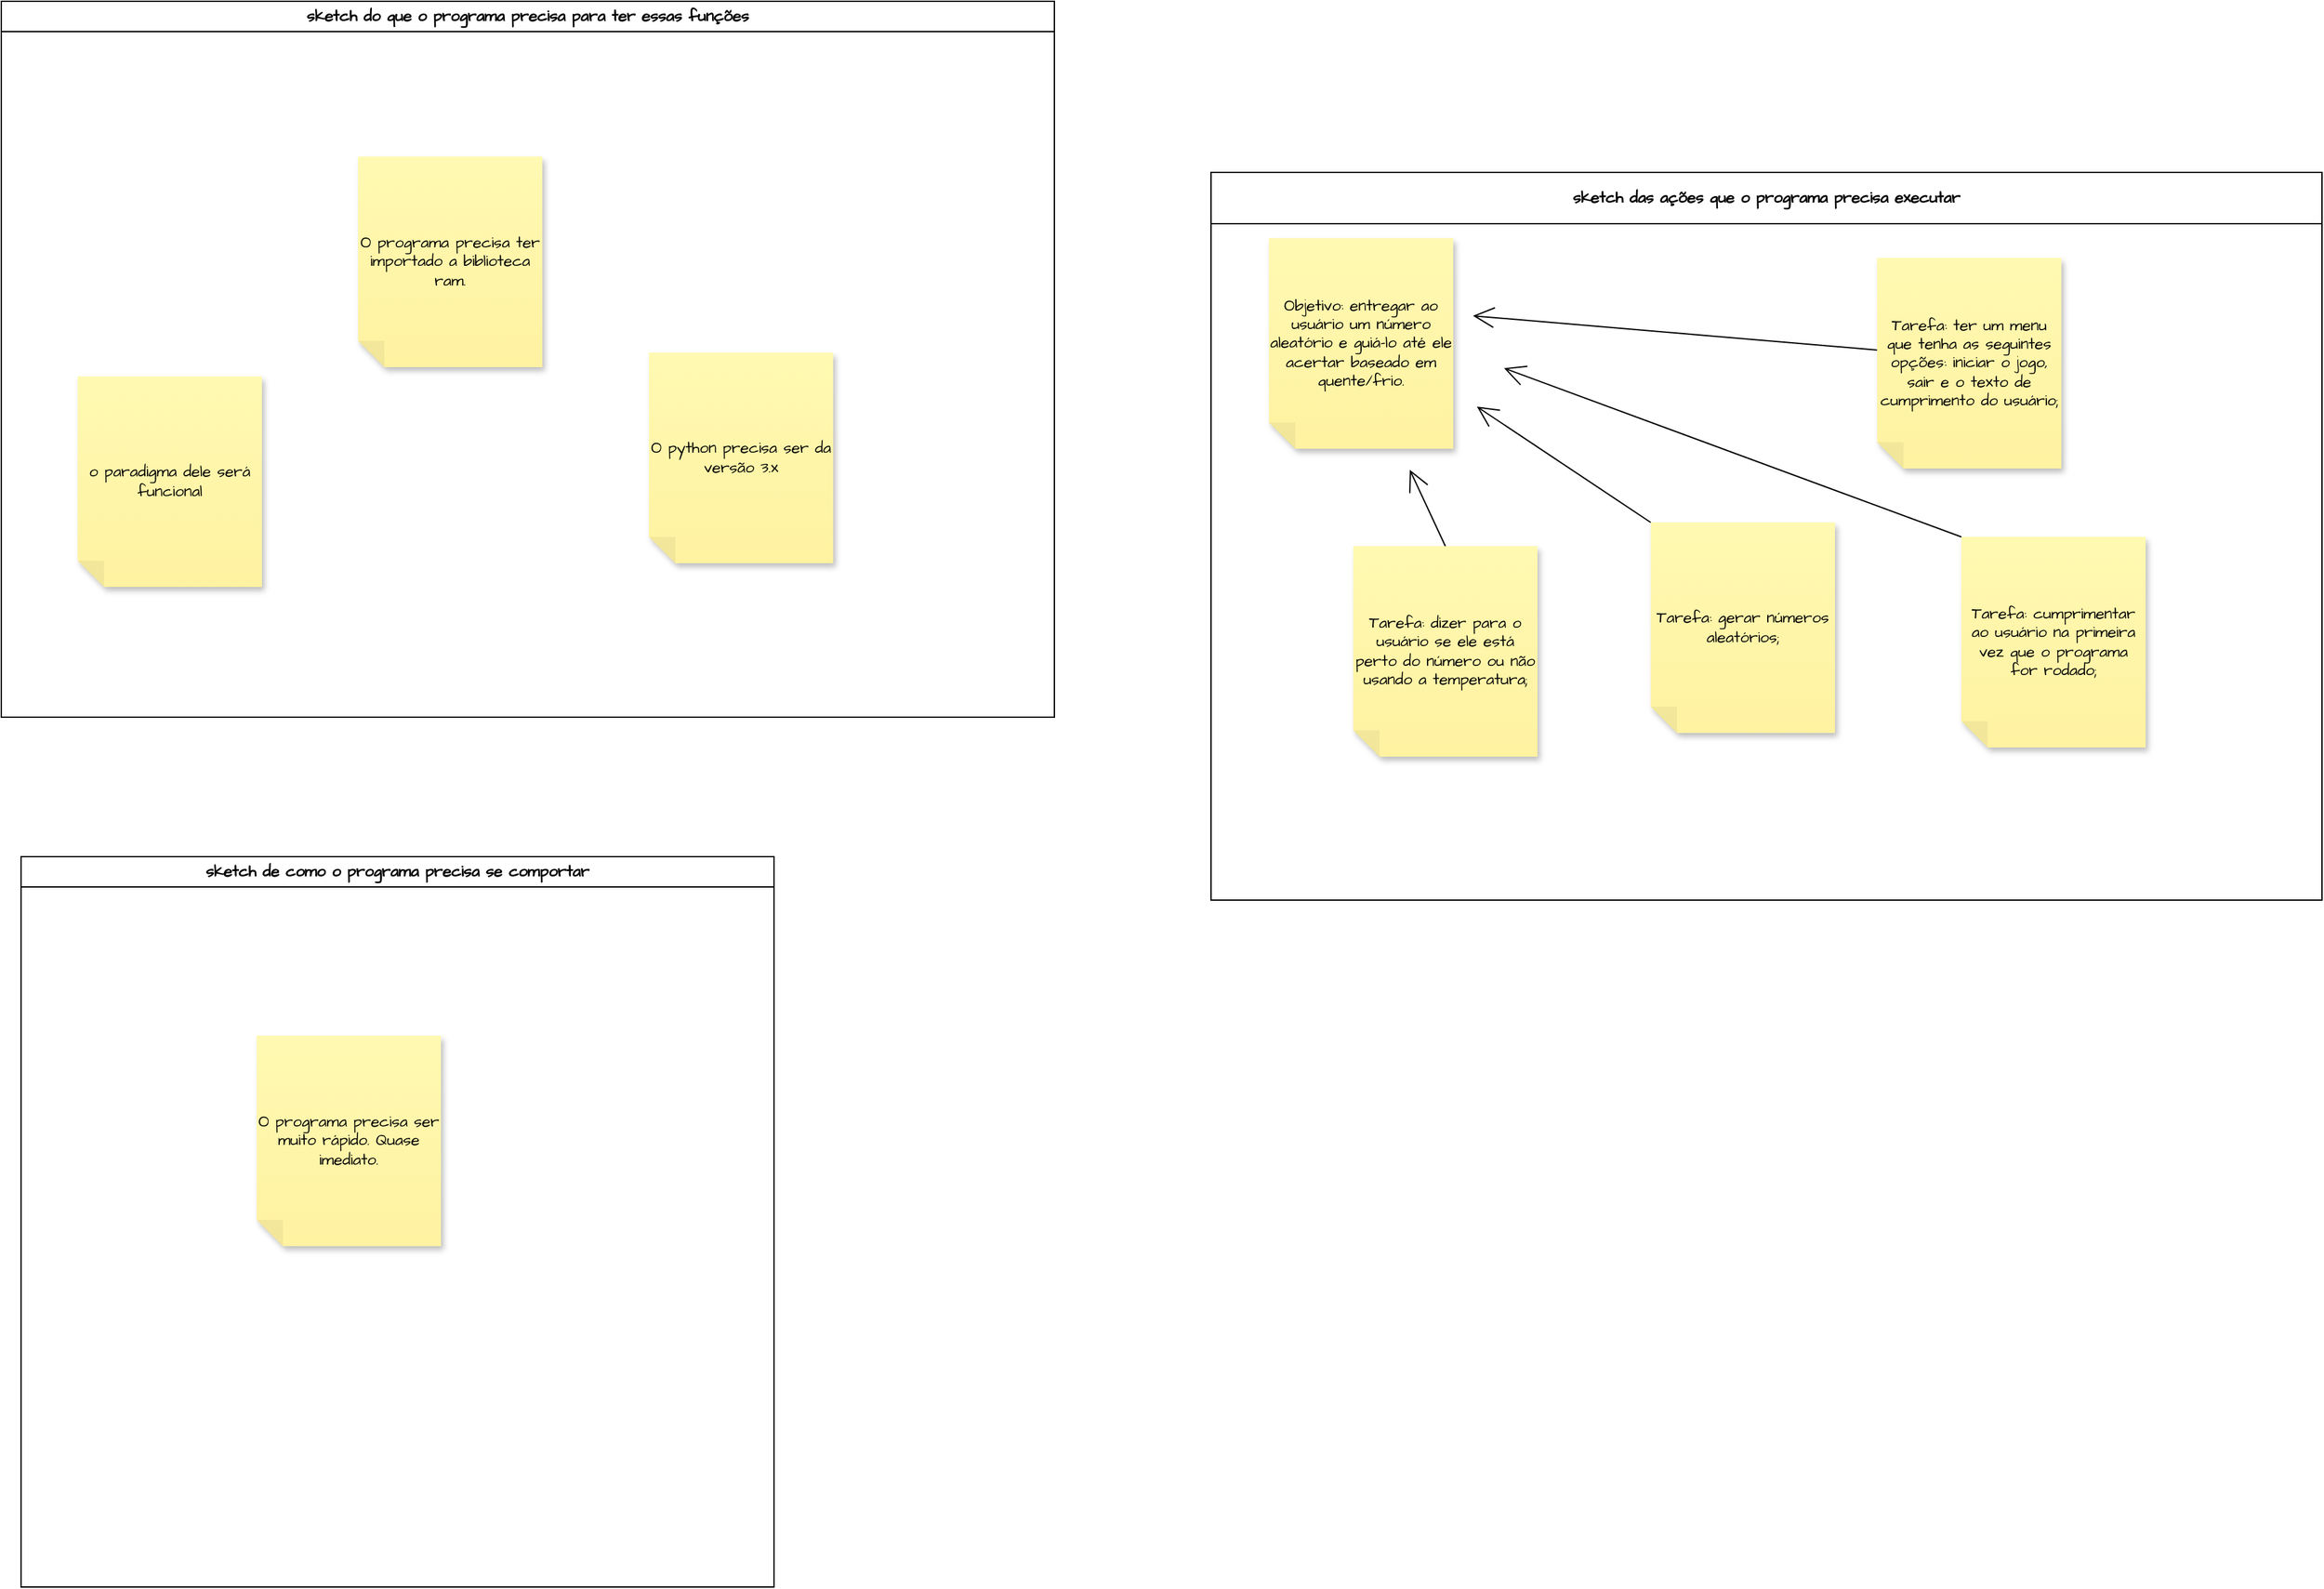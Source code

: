 <mxfile version="24.7.17">
  <diagram name="Página-1" id="-cCOwHEflcjA_8jcq0RM">
    <mxGraphModel dx="4080" dy="1723" grid="0" gridSize="10" guides="1" tooltips="1" connect="1" arrows="1" fold="1" page="0" pageScale="1" pageWidth="827" pageHeight="1169" math="0" shadow="0">
      <root>
        <mxCell id="0" />
        <mxCell id="1" parent="0" />
        <mxCell id="SK-XZNYv5C88E29cEBAI-1" value="sketch das ações que o programa precisa executar" style="swimlane;whiteSpace=wrap;html=1;fontFamily=Architects Daughter;fontSource=https%3A%2F%2Ffonts.googleapis.com%2Fcss%3Ffamily%3DArchitects%2BDaughter;startSize=39;" vertex="1" parent="1">
          <mxGeometry x="-323" y="-4" width="844" height="553" as="geometry" />
        </mxCell>
        <mxCell id="SK-XZNYv5C88E29cEBAI-2" value="Objetivo: entregar ao usuário um número aleatório e guiá-lo até ele acertar baseado em quente/frio." style="shape=note;whiteSpace=wrap;html=1;backgroundOutline=1;fontColor=#000000;darkOpacity=0.05;fillColor=#FFF9B2;strokeColor=none;fillStyle=solid;direction=west;gradientDirection=north;gradientColor=#FFF2A1;shadow=1;size=20;pointerEvents=1;fontFamily=Architects Daughter;fontSource=https%3A%2F%2Ffonts.googleapis.com%2Fcss%3Ffamily%3DArchitects%2BDaughter;" vertex="1" parent="SK-XZNYv5C88E29cEBAI-1">
          <mxGeometry x="44" y="50" width="140" height="160" as="geometry" />
        </mxCell>
        <mxCell id="SK-XZNYv5C88E29cEBAI-3" value="Tarefa: gerar números aleatórios;" style="shape=note;whiteSpace=wrap;html=1;backgroundOutline=1;fontColor=#000000;darkOpacity=0.05;fillColor=#FFF9B2;strokeColor=none;fillStyle=solid;direction=west;gradientDirection=north;gradientColor=#FFF2A1;shadow=1;size=20;pointerEvents=1;fontFamily=Architects Daughter;fontSource=https%3A%2F%2Ffonts.googleapis.com%2Fcss%3Ffamily%3DArchitects%2BDaughter;" vertex="1" parent="SK-XZNYv5C88E29cEBAI-1">
          <mxGeometry x="334.0" y="266.0" width="140" height="160" as="geometry" />
        </mxCell>
        <mxCell id="SK-XZNYv5C88E29cEBAI-4" value="Tarefa: dizer para o usuário se ele está perto do número ou não usando a temperatura;" style="shape=note;whiteSpace=wrap;html=1;backgroundOutline=1;fontColor=#000000;darkOpacity=0.05;fillColor=#FFF9B2;strokeColor=none;fillStyle=solid;direction=west;gradientDirection=north;gradientColor=#FFF2A1;shadow=1;size=20;pointerEvents=1;fontFamily=Architects Daughter;fontSource=https%3A%2F%2Ffonts.googleapis.com%2Fcss%3Ffamily%3DArchitects%2BDaughter;" vertex="1" parent="SK-XZNYv5C88E29cEBAI-1">
          <mxGeometry x="108.0" y="284.0" width="140" height="160" as="geometry" />
        </mxCell>
        <mxCell id="SK-XZNYv5C88E29cEBAI-14" style="edgeStyle=none;curved=1;rounded=0;orthogonalLoop=1;jettySize=auto;html=1;exitX=1;exitY=1;exitDx=0;exitDy=0;exitPerimeter=0;fontFamily=Architects Daughter;fontSource=https%3A%2F%2Ffonts.googleapis.com%2Fcss%3Ffamily%3DArchitects%2BDaughter;fontSize=16;startSize=14;endArrow=open;endSize=14;sourcePerimeterSpacing=8;targetPerimeterSpacing=8;" edge="1" parent="SK-XZNYv5C88E29cEBAI-1" source="SK-XZNYv5C88E29cEBAI-5">
          <mxGeometry relative="1" as="geometry">
            <mxPoint x="222.6" y="148.8" as="targetPoint" />
          </mxGeometry>
        </mxCell>
        <mxCell id="SK-XZNYv5C88E29cEBAI-5" value="Tarefa: cumprimentar ao usuário na primeira vez que o programa for rodado;" style="shape=note;whiteSpace=wrap;html=1;backgroundOutline=1;fontColor=#000000;darkOpacity=0.05;fillColor=#FFF9B2;strokeColor=none;fillStyle=solid;direction=west;gradientDirection=north;gradientColor=#FFF2A1;shadow=1;size=20;pointerEvents=1;fontFamily=Architects Daughter;fontSource=https%3A%2F%2Ffonts.googleapis.com%2Fcss%3Ffamily%3DArchitects%2BDaughter;" vertex="1" parent="SK-XZNYv5C88E29cEBAI-1">
          <mxGeometry x="570.0" y="277.0" width="140" height="160" as="geometry" />
        </mxCell>
        <mxCell id="SK-XZNYv5C88E29cEBAI-13" style="edgeStyle=none;curved=1;rounded=0;orthogonalLoop=1;jettySize=auto;html=1;exitX=0;exitY=0;exitDx=140;exitDy=90;exitPerimeter=0;fontFamily=Architects Daughter;fontSource=https%3A%2F%2Ffonts.googleapis.com%2Fcss%3Ffamily%3DArchitects%2BDaughter;fontSize=16;startSize=14;endArrow=open;endSize=14;sourcePerimeterSpacing=8;targetPerimeterSpacing=8;" edge="1" parent="SK-XZNYv5C88E29cEBAI-1" source="SK-XZNYv5C88E29cEBAI-6">
          <mxGeometry relative="1" as="geometry">
            <mxPoint x="199" y="109" as="targetPoint" />
          </mxGeometry>
        </mxCell>
        <mxCell id="SK-XZNYv5C88E29cEBAI-6" value="Tarefa: ter um menu que tenha as seguintes opções: iniciar o jogo, sair e o texto de cumprimento do usuário;" style="shape=note;whiteSpace=wrap;html=1;backgroundOutline=1;fontColor=#000000;darkOpacity=0.05;fillColor=#FFF9B2;strokeColor=none;fillStyle=solid;direction=west;gradientDirection=north;gradientColor=#FFF2A1;shadow=1;size=20;pointerEvents=1;fontFamily=Architects Daughter;fontSource=https%3A%2F%2Ffonts.googleapis.com%2Fcss%3Ffamily%3DArchitects%2BDaughter;" vertex="1" parent="SK-XZNYv5C88E29cEBAI-1">
          <mxGeometry x="506.0" y="65.0" width="140" height="160" as="geometry" />
        </mxCell>
        <mxCell id="SK-XZNYv5C88E29cEBAI-11" style="edgeStyle=none;curved=1;rounded=0;orthogonalLoop=1;jettySize=auto;html=1;exitX=0.5;exitY=1;exitDx=0;exitDy=0;exitPerimeter=0;fontFamily=Architects Daughter;fontSource=https%3A%2F%2Ffonts.googleapis.com%2Fcss%3Ffamily%3DArchitects%2BDaughter;fontSize=16;startSize=14;endArrow=open;endSize=14;sourcePerimeterSpacing=8;targetPerimeterSpacing=8;" edge="1" parent="SK-XZNYv5C88E29cEBAI-1" source="SK-XZNYv5C88E29cEBAI-4">
          <mxGeometry relative="1" as="geometry">
            <mxPoint x="151" y="226" as="targetPoint" />
          </mxGeometry>
        </mxCell>
        <mxCell id="SK-XZNYv5C88E29cEBAI-12" style="edgeStyle=none;curved=1;rounded=0;orthogonalLoop=1;jettySize=auto;html=1;exitX=1;exitY=1;exitDx=0;exitDy=0;exitPerimeter=0;fontFamily=Architects Daughter;fontSource=https%3A%2F%2Ffonts.googleapis.com%2Fcss%3Ffamily%3DArchitects%2BDaughter;fontSize=16;startSize=14;endArrow=open;endSize=14;sourcePerimeterSpacing=8;targetPerimeterSpacing=8;" edge="1" parent="SK-XZNYv5C88E29cEBAI-1" source="SK-XZNYv5C88E29cEBAI-3">
          <mxGeometry relative="1" as="geometry">
            <mxPoint x="202" y="178" as="targetPoint" />
          </mxGeometry>
        </mxCell>
        <mxCell id="SK-XZNYv5C88E29cEBAI-17" value="sketch de como o programa precisa se comportar" style="swimlane;whiteSpace=wrap;html=1;fontFamily=Architects Daughter;fontSource=https%3A%2F%2Ffonts.googleapis.com%2Fcss%3Ffamily%3DArchitects%2BDaughter;" vertex="1" parent="1">
          <mxGeometry x="-1227" y="516" width="572" height="555" as="geometry" />
        </mxCell>
        <mxCell id="SK-XZNYv5C88E29cEBAI-19" value="O programa precisa ser muito rápido. Quase imediato." style="shape=note;whiteSpace=wrap;html=1;backgroundOutline=1;fontColor=#000000;darkOpacity=0.05;fillColor=#FFF9B2;strokeColor=none;fillStyle=solid;direction=west;gradientDirection=north;gradientColor=#FFF2A1;shadow=1;size=20;pointerEvents=1;fontFamily=Architects Daughter;fontSource=https%3A%2F%2Ffonts.googleapis.com%2Fcss%3Ffamily%3DArchitects%2BDaughter;" vertex="1" parent="SK-XZNYv5C88E29cEBAI-17">
          <mxGeometry x="179.0" y="135.996" width="140" height="160" as="geometry" />
        </mxCell>
        <mxCell id="SK-XZNYv5C88E29cEBAI-20" value="sketch do que o programa precisa para ter essas funções" style="swimlane;whiteSpace=wrap;html=1;fontFamily=Architects Daughter;fontSource=https%3A%2F%2Ffonts.googleapis.com%2Fcss%3Ffamily%3DArchitects%2BDaughter;" vertex="1" parent="1">
          <mxGeometry x="-1242" y="-134" width="800" height="544" as="geometry" />
        </mxCell>
        <mxCell id="SK-XZNYv5C88E29cEBAI-21" value="o paradigma dele será funcional" style="shape=note;whiteSpace=wrap;html=1;backgroundOutline=1;fontColor=#000000;darkOpacity=0.05;fillColor=#FFF9B2;strokeColor=none;fillStyle=solid;direction=west;gradientDirection=north;gradientColor=#FFF2A1;shadow=1;size=20;pointerEvents=1;fontFamily=Architects Daughter;fontSource=https%3A%2F%2Ffonts.googleapis.com%2Fcss%3Ffamily%3DArchitects%2BDaughter;" vertex="1" parent="SK-XZNYv5C88E29cEBAI-20">
          <mxGeometry x="58" y="285" width="140" height="160" as="geometry" />
        </mxCell>
        <mxCell id="SK-XZNYv5C88E29cEBAI-22" value="O programa precisa ter importado a biblioteca ram." style="shape=note;whiteSpace=wrap;html=1;backgroundOutline=1;fontColor=#000000;darkOpacity=0.05;fillColor=#FFF9B2;strokeColor=none;fillStyle=solid;direction=west;gradientDirection=north;gradientColor=#FFF2A1;shadow=1;size=20;pointerEvents=1;fontFamily=Architects Daughter;fontSource=https%3A%2F%2Ffonts.googleapis.com%2Fcss%3Ffamily%3DArchitects%2BDaughter;" vertex="1" parent="SK-XZNYv5C88E29cEBAI-20">
          <mxGeometry x="271.0" y="118" width="140" height="160" as="geometry" />
        </mxCell>
        <mxCell id="SK-XZNYv5C88E29cEBAI-23" value="O python precisa ser da versão 3.x" style="shape=note;whiteSpace=wrap;html=1;backgroundOutline=1;fontColor=#000000;darkOpacity=0.05;fillColor=#FFF9B2;strokeColor=none;fillStyle=solid;direction=west;gradientDirection=north;gradientColor=#FFF2A1;shadow=1;size=20;pointerEvents=1;fontFamily=Architects Daughter;fontSource=https%3A%2F%2Ffonts.googleapis.com%2Fcss%3Ffamily%3DArchitects%2BDaughter;" vertex="1" parent="SK-XZNYv5C88E29cEBAI-20">
          <mxGeometry x="491.997" y="267" width="140" height="160" as="geometry" />
        </mxCell>
      </root>
    </mxGraphModel>
  </diagram>
</mxfile>
